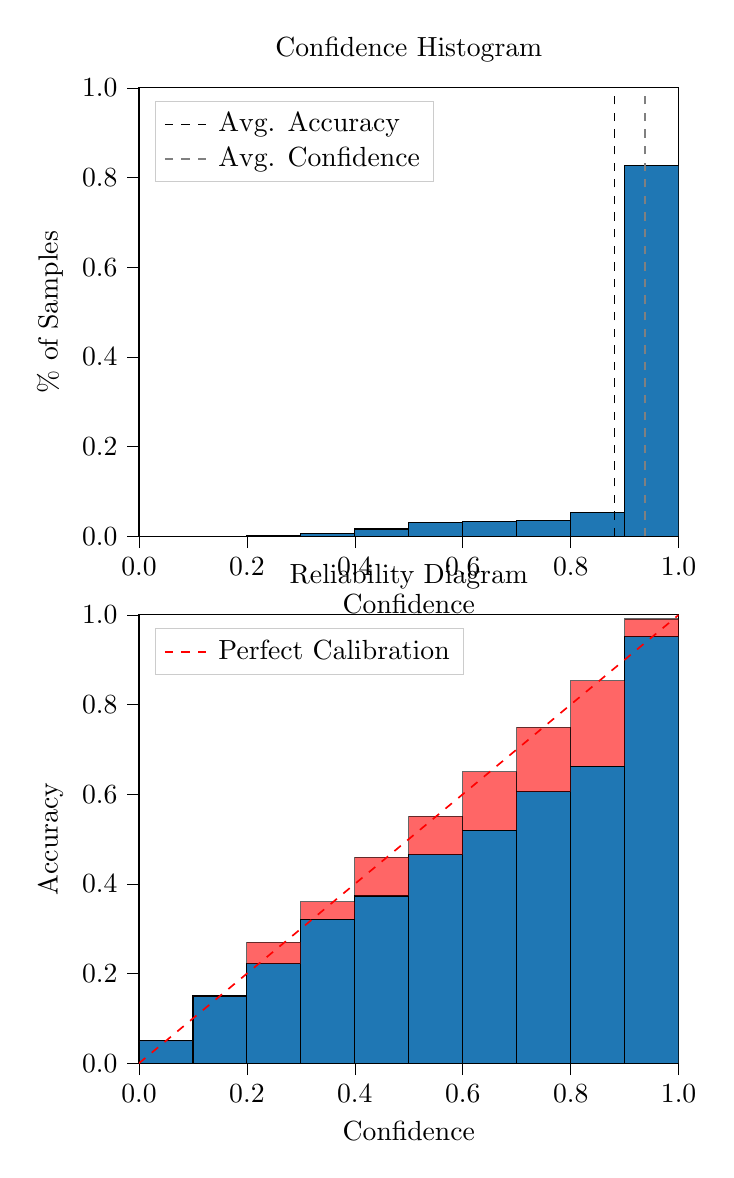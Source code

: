 % This file was created by tikzplotlib v0.9.8.
\begin{tikzpicture}

\definecolor{color0}{rgb}{0.122,0.467,0.706}

\begin{groupplot}[group style={group size=1 by 2}]
\nextgroupplot[
legend cell align={left},
legend style={
  fill opacity=0.8,
  draw opacity=1,
  text opacity=1,
  at={(0.03,0.97)},
  anchor=north west,
  draw=white!80!black
},
tick align=outside,
tick pos=left,
title={Confidence Histogram},
x grid style={white!69.02!black},
xlabel={Confidence},
xmin=0, xmax=1,
xtick style={color=black},
xtick={0,0.2,0.4,0.6,0.8,1},
xticklabels={0.0,0.2,0.4,0.6,0.8,1.0},
y grid style={white!69.02!black},
ylabel={\% of Samples},
ymin=0, ymax=1,
ytick style={color=black},
ytick={0,0.2,0.4,0.6,0.8,1},
yticklabels={0.0,0.2,0.4,0.6,0.8,1.0}
]
\draw[draw=black,fill=color0] (axis cs:-6.939e-18,0) rectangle (axis cs:0.1,0);
\draw[draw=black,fill=color0] (axis cs:0.1,0) rectangle (axis cs:0.2,0);
\draw[draw=black,fill=color0] (axis cs:0.2,0) rectangle (axis cs:0.3,0.001);
\draw[draw=black,fill=color0] (axis cs:0.3,0) rectangle (axis cs:0.4,0.006);
\draw[draw=black,fill=color0] (axis cs:0.4,0) rectangle (axis cs:0.5,0.016);
\draw[draw=black,fill=color0] (axis cs:0.5,0) rectangle (axis cs:0.6,0.031);
\draw[draw=black,fill=color0] (axis cs:0.6,0) rectangle (axis cs:0.7,0.033);
\draw[draw=black,fill=color0] (axis cs:0.7,0) rectangle (axis cs:0.8,0.035);
\draw[draw=black,fill=color0] (axis cs:0.8,0) rectangle (axis cs:0.9,0.052);
\draw[draw=black,fill=color0] (axis cs:0.9,0) rectangle (axis cs:1,0.826);
\addplot [semithick, black, dashed]
table {%
0.881 0
0.881 1
};
\addlegendentry{Avg. Accuracy}
\addplot [semithick, white!50.196!black, dashed]
table {%
0.938 0
0.938 1
};
\addlegendentry{Avg. Confidence}

\nextgroupplot[
legend cell align={left},
legend style={
  fill opacity=0.8,
  draw opacity=1,
  text opacity=1,
  at={(0.03,0.97)},
  anchor=north west,
  draw=white!80!black
},
tick align=outside,
tick pos=left,
title={Reliability Diagram},
x grid style={white!69.02!black},
xlabel={Confidence},
xmin=0, xmax=1,
xtick style={color=black},
xtick={0,0.2,0.4,0.6,0.8,1},
xticklabels={0.0,0.2,0.4,0.6,0.8,1.0},
y grid style={white!69.02!black},
ylabel={Accuracy},
ymin=0, ymax=1,
ytick style={color=black},
ytick={0,0.2,0.4,0.6,0.8,1},
yticklabels={0.0,0.2,0.4,0.6,0.8,1.0}
]
\draw[draw=black,fill=color0] (axis cs:-6.939e-18,0) rectangle (axis cs:0.1,0.05);
\draw[draw=black,fill=color0] (axis cs:0.1,0) rectangle (axis cs:0.2,0.15);
\draw[draw=black,fill=color0] (axis cs:0.2,0) rectangle (axis cs:0.3,0.222);
\draw[draw=black,fill=color0] (axis cs:0.3,0) rectangle (axis cs:0.4,0.321);
\draw[draw=black,fill=color0] (axis cs:0.4,0) rectangle (axis cs:0.5,0.373);
\draw[draw=black,fill=color0] (axis cs:0.5,0) rectangle (axis cs:0.6,0.465);
\draw[draw=black,fill=color0] (axis cs:0.6,0) rectangle (axis cs:0.7,0.52);
\draw[draw=black,fill=color0] (axis cs:0.7,0) rectangle (axis cs:0.8,0.606);
\draw[draw=black,fill=color0] (axis cs:0.8,0) rectangle (axis cs:0.9,0.662);
\draw[draw=black,fill=color0] (axis cs:0.9,0) rectangle (axis cs:1,0.951);
\draw[draw=black,fill=red,opacity=0.6] (axis cs:-6.939e-18,0.05) rectangle (axis cs:0.1,0.05);
\draw[draw=black,fill=red,opacity=0.6] (axis cs:0.1,0.15) rectangle (axis cs:0.2,0.15);
\draw[draw=black,fill=red,opacity=0.6] (axis cs:0.2,0.222) rectangle (axis cs:0.3,0.27);
\draw[draw=black,fill=red,opacity=0.6] (axis cs:0.3,0.321) rectangle (axis cs:0.4,0.36);
\draw[draw=black,fill=red,opacity=0.6] (axis cs:0.4,0.373) rectangle (axis cs:0.5,0.459);
\draw[draw=black,fill=red,opacity=0.6] (axis cs:0.5,0.465) rectangle (axis cs:0.6,0.551);
\draw[draw=black,fill=red,opacity=0.6] (axis cs:0.6,0.52) rectangle (axis cs:0.7,0.65);
\draw[draw=black,fill=red,opacity=0.6] (axis cs:0.7,0.606) rectangle (axis cs:0.8,0.749);
\draw[draw=black,fill=red,opacity=0.6] (axis cs:0.8,0.662) rectangle (axis cs:0.9,0.853);
\draw[draw=black,fill=red,opacity=0.6] (axis cs:0.9,0.951) rectangle (axis cs:1,0.991);
\addplot [semithick, red, dashed]
table {%
0 0
1 1
};
\addlegendentry{Perfect Calibration}
\end{groupplot}

\end{tikzpicture}
